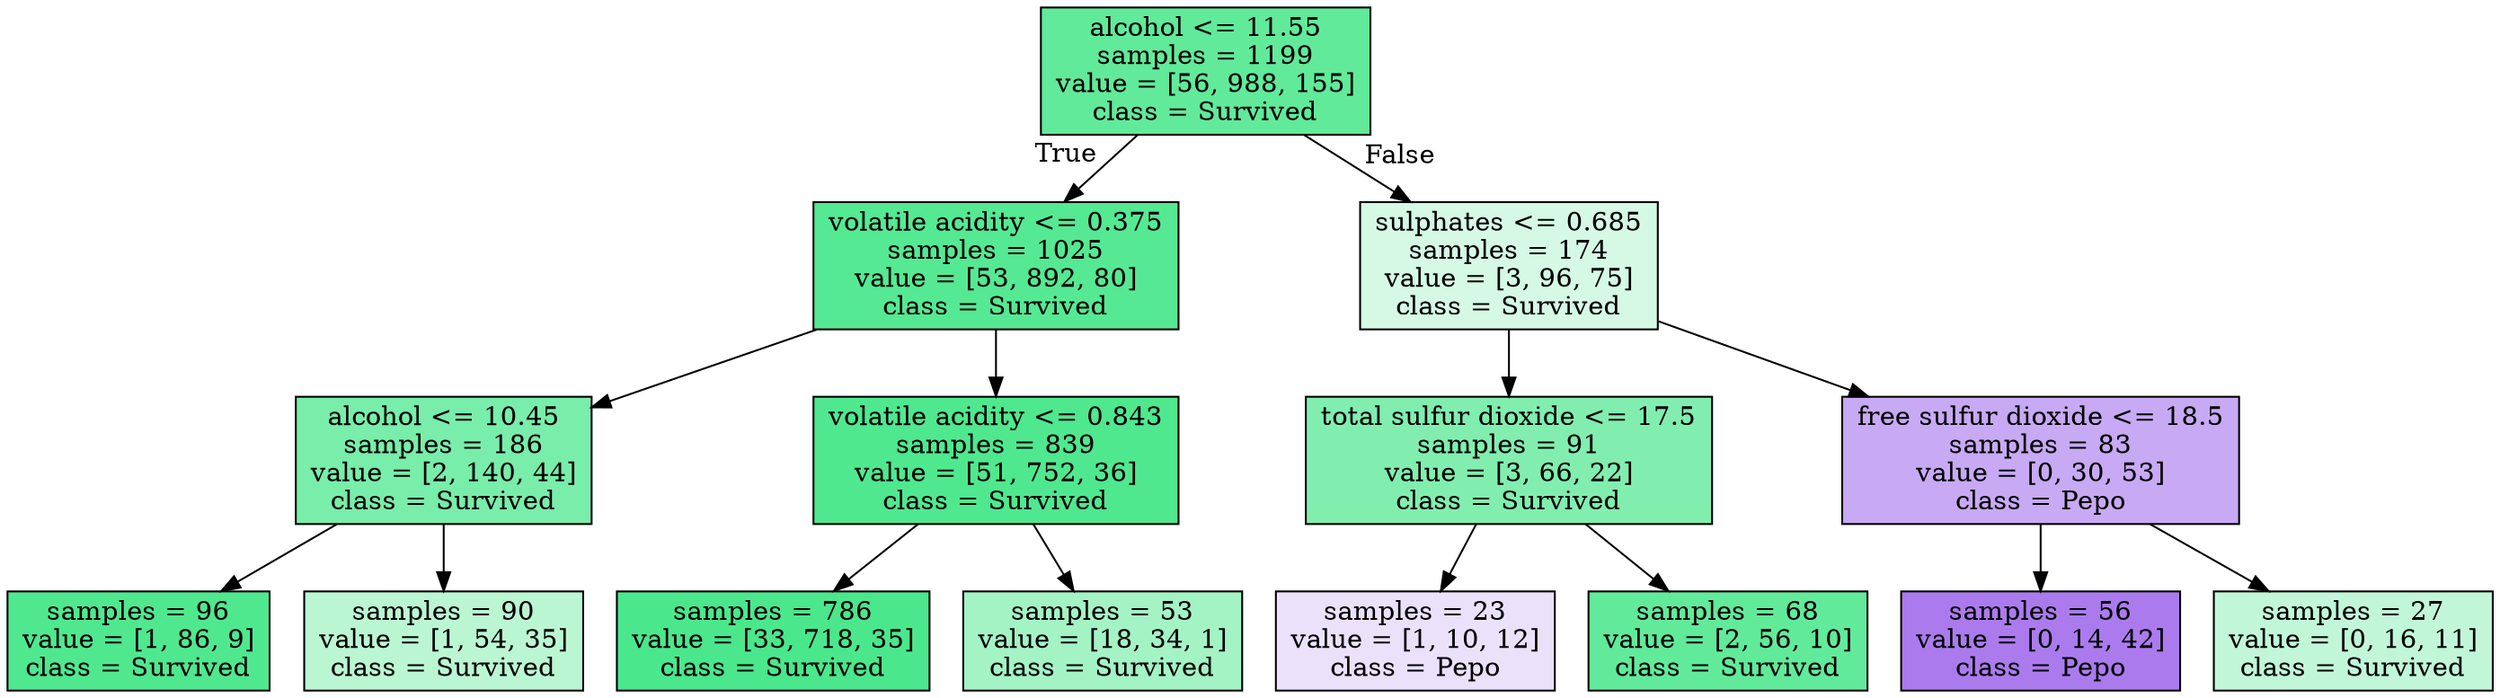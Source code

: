digraph Tree {
node [shape=box, style="filled", color="black"] ;
0 [label="alcohol <= 11.55\nsamples = 1199\nvalue = [56, 988, 155]\nclass = Survived", fillcolor="#61ea9a"] ;
1 [label="volatile acidity <= 0.375\nsamples = 1025\nvalue = [53, 892, 80]\nclass = Survived", fillcolor="#55e993"] ;
0 -> 1 [labeldistance=2.5, labelangle=45, headlabel="True"] ;
2 [label="alcohol <= 10.45\nsamples = 186\nvalue = [2, 140, 44]\nclass = Survived", fillcolor="#79edaa"] ;
1 -> 2 ;
3 [label="samples = 96\nvalue = [1, 86, 9]\nclass = Survived", fillcolor="#50e88f"] ;
2 -> 3 ;
4 [label="samples = 90\nvalue = [1, 54, 35]\nclass = Survived", fillcolor="#bbf6d3"] ;
2 -> 4 ;
5 [label="volatile acidity <= 0.843\nsamples = 839\nvalue = [51, 752, 36]\nclass = Survived", fillcolor="#4fe88f"] ;
1 -> 5 ;
6 [label="samples = 786\nvalue = [33, 718, 35]\nclass = Survived", fillcolor="#4be78c"] ;
5 -> 6 ;
7 [label="samples = 53\nvalue = [18, 34, 1]\nclass = Survived", fillcolor="#a4f3c5"] ;
5 -> 7 ;
8 [label="sulphates <= 0.685\nsamples = 174\nvalue = [3, 96, 75]\nclass = Survived", fillcolor="#d5f9e4"] ;
0 -> 8 [labeldistance=2.5, labelangle=-45, headlabel="False"] ;
9 [label="total sulfur dioxide <= 17.5\nsamples = 91\nvalue = [3, 66, 22]\nclass = Survived", fillcolor="#81eeaf"] ;
8 -> 9 ;
10 [label="samples = 23\nvalue = [1, 10, 12]\nclass = Pepo", fillcolor="#ece1fb"] ;
9 -> 10 ;
11 [label="samples = 68\nvalue = [2, 56, 10]\nclass = Survived", fillcolor="#62ea9b"] ;
9 -> 11 ;
12 [label="free sulfur dioxide <= 18.5\nsamples = 83\nvalue = [0, 30, 53]\nclass = Pepo", fillcolor="#c8a9f4"] ;
8 -> 12 ;
13 [label="samples = 56\nvalue = [0, 14, 42]\nclass = Pepo", fillcolor="#ab7bee"] ;
12 -> 13 ;
14 [label="samples = 27\nvalue = [0, 16, 11]\nclass = Survived", fillcolor="#c1f7d8"] ;
12 -> 14 ;
}